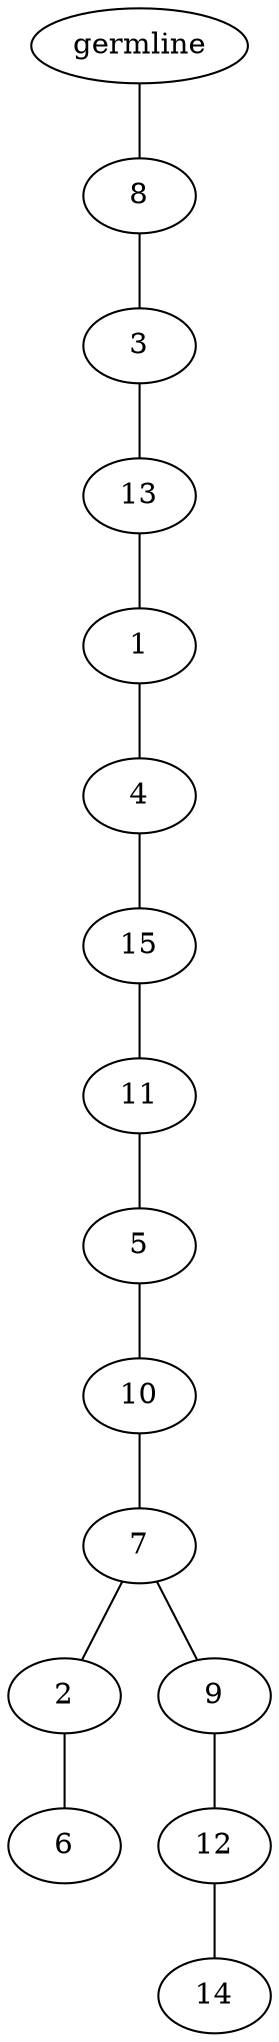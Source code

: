 graph tree {
    "140288497069984" [label="germline"];
    "140288497067152" [label="8"];
    "140288493573648" [label="3"];
    "140288493574368" [label="13"];
    "140288493574176" [label="1"];
    "140288493573744" [label="4"];
    "140288493479536" [label="15"];
    "140288493480832" [label="11"];
    "140288493480304" [label="5"];
    "140288496186560" [label="10"];
    "140288496186656" [label="7"];
    "140288496185408" [label="2"];
    "140288496186224" [label="6"];
    "140288496188048" [label="9"];
    "140288496186176" [label="12"];
    "140288492651616" [label="14"];
    "140288497069984" -- "140288497067152";
    "140288497067152" -- "140288493573648";
    "140288493573648" -- "140288493574368";
    "140288493574368" -- "140288493574176";
    "140288493574176" -- "140288493573744";
    "140288493573744" -- "140288493479536";
    "140288493479536" -- "140288493480832";
    "140288493480832" -- "140288493480304";
    "140288493480304" -- "140288496186560";
    "140288496186560" -- "140288496186656";
    "140288496186656" -- "140288496185408";
    "140288496186656" -- "140288496188048";
    "140288496185408" -- "140288496186224";
    "140288496188048" -- "140288496186176";
    "140288496186176" -- "140288492651616";
}
